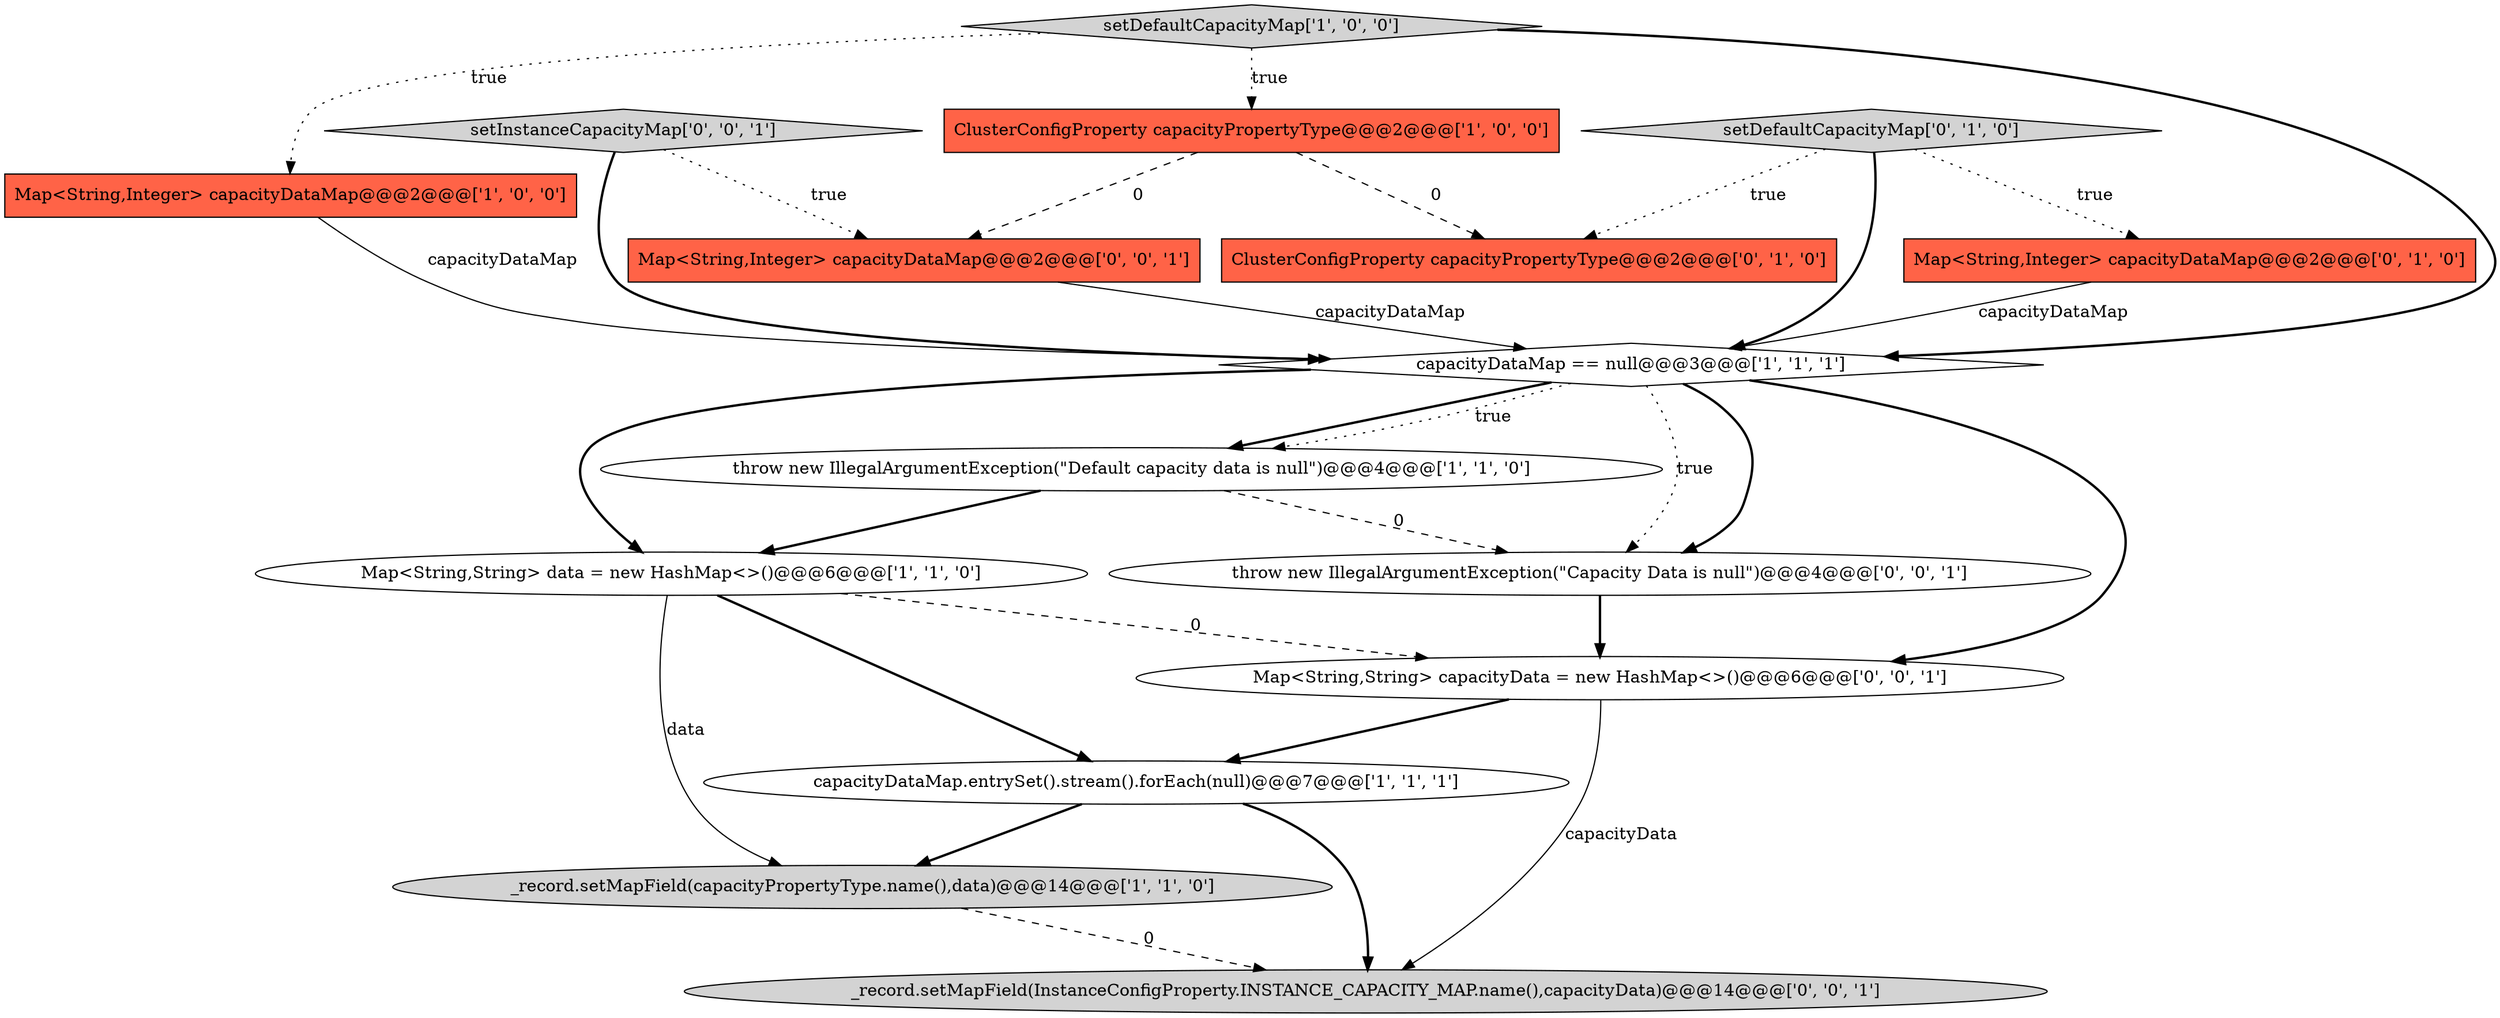 digraph {
10 [style = filled, label = "ClusterConfigProperty capacityPropertyType@@@2@@@['0', '1', '0']", fillcolor = tomato, shape = box image = "AAA1AAABBB2BBB"];
4 [style = filled, label = "Map<String,Integer> capacityDataMap@@@2@@@['1', '0', '0']", fillcolor = tomato, shape = box image = "AAA0AAABBB1BBB"];
0 [style = filled, label = "Map<String,String> data = new HashMap<>()@@@6@@@['1', '1', '0']", fillcolor = white, shape = ellipse image = "AAA0AAABBB1BBB"];
14 [style = filled, label = "Map<String,Integer> capacityDataMap@@@2@@@['0', '0', '1']", fillcolor = tomato, shape = box image = "AAA0AAABBB3BBB"];
3 [style = filled, label = "setDefaultCapacityMap['1', '0', '0']", fillcolor = lightgray, shape = diamond image = "AAA0AAABBB1BBB"];
1 [style = filled, label = "capacityDataMap == null@@@3@@@['1', '1', '1']", fillcolor = white, shape = diamond image = "AAA0AAABBB1BBB"];
7 [style = filled, label = "ClusterConfigProperty capacityPropertyType@@@2@@@['1', '0', '0']", fillcolor = tomato, shape = box image = "AAA1AAABBB1BBB"];
9 [style = filled, label = "setDefaultCapacityMap['0', '1', '0']", fillcolor = lightgray, shape = diamond image = "AAA0AAABBB2BBB"];
2 [style = filled, label = "throw new IllegalArgumentException(\"Default capacity data is null\")@@@4@@@['1', '1', '0']", fillcolor = white, shape = ellipse image = "AAA0AAABBB1BBB"];
6 [style = filled, label = "capacityDataMap.entrySet().stream().forEach(null)@@@7@@@['1', '1', '1']", fillcolor = white, shape = ellipse image = "AAA0AAABBB1BBB"];
8 [style = filled, label = "Map<String,Integer> capacityDataMap@@@2@@@['0', '1', '0']", fillcolor = tomato, shape = box image = "AAA0AAABBB2BBB"];
13 [style = filled, label = "throw new IllegalArgumentException(\"Capacity Data is null\")@@@4@@@['0', '0', '1']", fillcolor = white, shape = ellipse image = "AAA0AAABBB3BBB"];
12 [style = filled, label = "setInstanceCapacityMap['0', '0', '1']", fillcolor = lightgray, shape = diamond image = "AAA0AAABBB3BBB"];
15 [style = filled, label = "_record.setMapField(InstanceConfigProperty.INSTANCE_CAPACITY_MAP.name(),capacityData)@@@14@@@['0', '0', '1']", fillcolor = lightgray, shape = ellipse image = "AAA0AAABBB3BBB"];
11 [style = filled, label = "Map<String,String> capacityData = new HashMap<>()@@@6@@@['0', '0', '1']", fillcolor = white, shape = ellipse image = "AAA0AAABBB3BBB"];
5 [style = filled, label = "_record.setMapField(capacityPropertyType.name(),data)@@@14@@@['1', '1', '0']", fillcolor = lightgray, shape = ellipse image = "AAA0AAABBB1BBB"];
0->5 [style = solid, label="data"];
3->7 [style = dotted, label="true"];
3->1 [style = bold, label=""];
0->6 [style = bold, label=""];
7->14 [style = dashed, label="0"];
11->6 [style = bold, label=""];
3->4 [style = dotted, label="true"];
0->11 [style = dashed, label="0"];
1->0 [style = bold, label=""];
12->1 [style = bold, label=""];
13->11 [style = bold, label=""];
1->13 [style = bold, label=""];
6->15 [style = bold, label=""];
1->11 [style = bold, label=""];
9->8 [style = dotted, label="true"];
1->13 [style = dotted, label="true"];
12->14 [style = dotted, label="true"];
6->5 [style = bold, label=""];
2->0 [style = bold, label=""];
2->13 [style = dashed, label="0"];
8->1 [style = solid, label="capacityDataMap"];
7->10 [style = dashed, label="0"];
1->2 [style = bold, label=""];
1->2 [style = dotted, label="true"];
9->1 [style = bold, label=""];
5->15 [style = dashed, label="0"];
9->10 [style = dotted, label="true"];
11->15 [style = solid, label="capacityData"];
4->1 [style = solid, label="capacityDataMap"];
14->1 [style = solid, label="capacityDataMap"];
}
